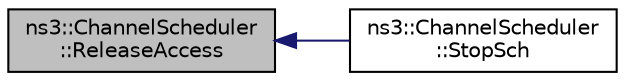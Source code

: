 digraph "ns3::ChannelScheduler::ReleaseAccess"
{
  edge [fontname="Helvetica",fontsize="10",labelfontname="Helvetica",labelfontsize="10"];
  node [fontname="Helvetica",fontsize="10",shape=record];
  rankdir="LR";
  Node1 [label="ns3::ChannelScheduler\l::ReleaseAccess",height=0.2,width=0.4,color="black", fillcolor="grey75", style="filled", fontcolor="black"];
  Node1 -> Node2 [dir="back",color="midnightblue",fontsize="10",style="solid"];
  Node2 [label="ns3::ChannelScheduler\l::StopSch",height=0.2,width=0.4,color="black", fillcolor="white", style="filled",URL="$d8/d91/classns3_1_1ChannelScheduler.html#a1ed1aab5fee4893c7f9efb8210048b67"];
}
